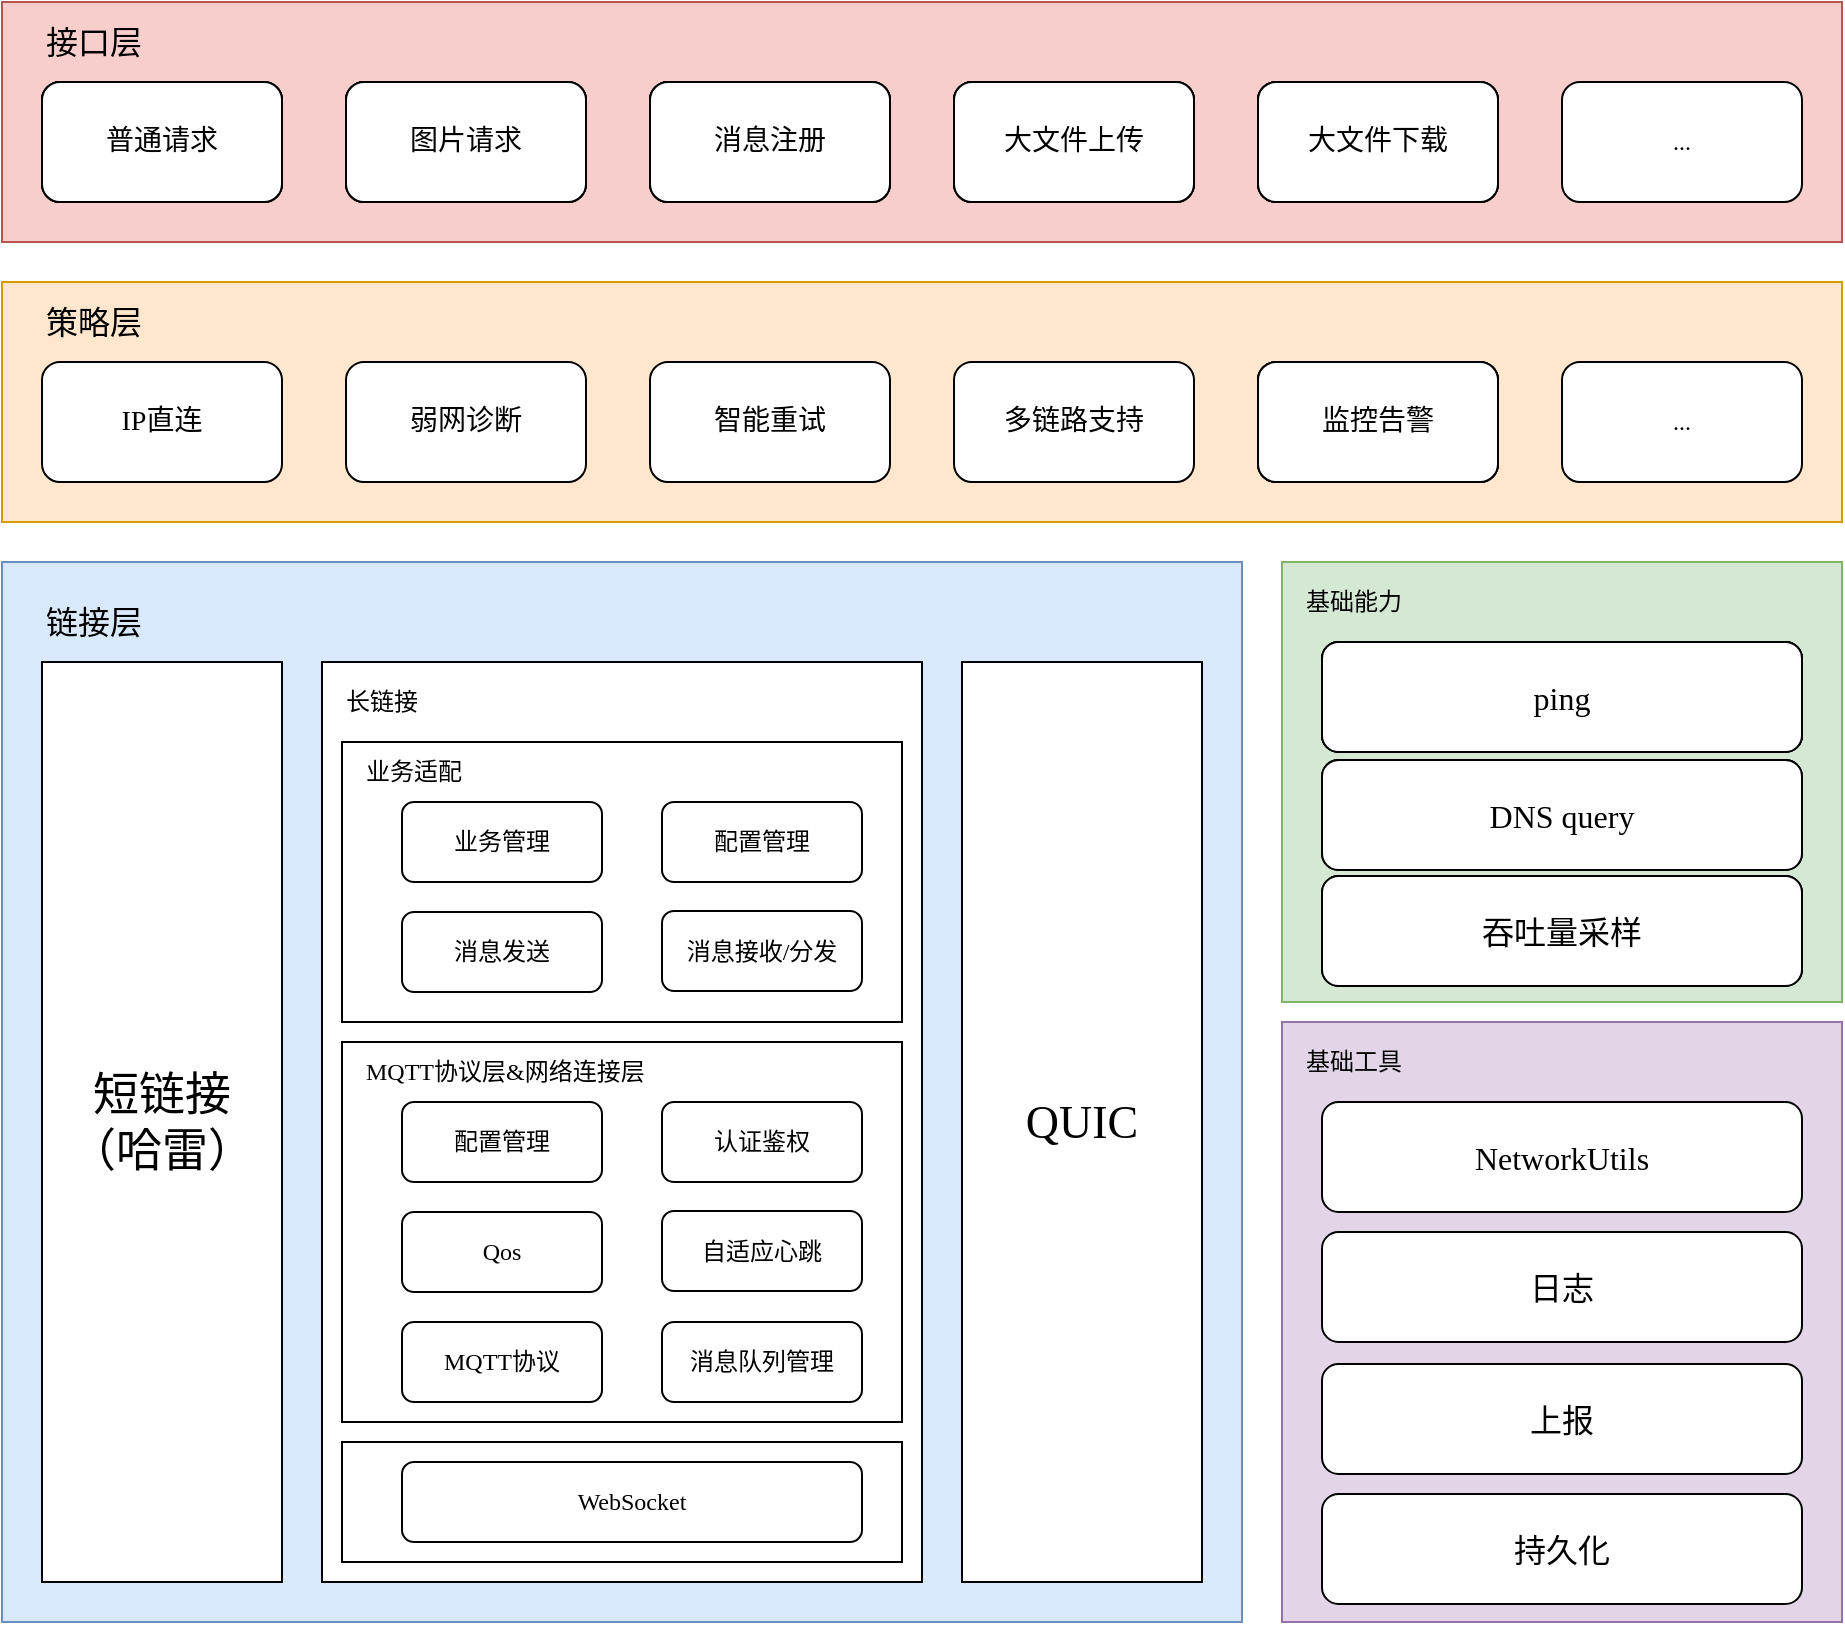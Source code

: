 <mxfile version="14.6.13" type="github" pages="2">
  <diagram id="83-qcjnb8JGmeSmuc8b6" name="主框架">
    <mxGraphModel dx="2062" dy="2291" grid="1" gridSize="10" guides="1" tooltips="1" connect="1" arrows="1" fold="1" page="1" pageScale="1" pageWidth="827" pageHeight="1169" math="0" shadow="0">
      <root>
        <mxCell id="0" />
        <mxCell id="1" parent="0" />
        <mxCell id="VZI2p-cYhnuxlReJ1ar1-98" value="" style="rounded=0;whiteSpace=wrap;html=1;align=left;fillColor=#ffe6cc;strokeColor=#d79b00;fontFamily=TTTGB;" parent="1" vertex="1">
          <mxGeometry x="70" y="100" width="920" height="120" as="geometry" />
        </mxCell>
        <mxCell id="VZI2p-cYhnuxlReJ1ar1-49" value="" style="rounded=0;whiteSpace=wrap;html=1;align=left;fillColor=#e1d5e7;strokeColor=#9673a6;fontFamily=TTTGB;" parent="1" vertex="1">
          <mxGeometry x="710" y="470" width="280" height="300" as="geometry" />
        </mxCell>
        <mxCell id="VZI2p-cYhnuxlReJ1ar1-24" value="" style="rounded=0;whiteSpace=wrap;html=1;align=left;fillColor=#dae8fc;strokeColor=#6c8ebf;fontFamily=TTTGB;" parent="1" vertex="1">
          <mxGeometry x="70" y="240" width="620" height="530" as="geometry" />
        </mxCell>
        <mxCell id="VZI2p-cYhnuxlReJ1ar1-21" value="" style="group;fontFamily=TTTGB;" parent="1" vertex="1" connectable="0">
          <mxGeometry x="230" y="290" width="300" height="460" as="geometry" />
        </mxCell>
        <mxCell id="VZI2p-cYhnuxlReJ1ar1-19" value="" style="rounded=0;whiteSpace=wrap;html=1;align=left;fontFamily=TTTGB;" parent="VZI2p-cYhnuxlReJ1ar1-21" vertex="1">
          <mxGeometry width="300" height="460" as="geometry" />
        </mxCell>
        <mxCell id="VZI2p-cYhnuxlReJ1ar1-2" value="" style="rounded=0;whiteSpace=wrap;html=1;fontFamily=TTTGB;" parent="VZI2p-cYhnuxlReJ1ar1-21" vertex="1">
          <mxGeometry x="10" y="390" width="280" height="60" as="geometry" />
        </mxCell>
        <mxCell id="VZI2p-cYhnuxlReJ1ar1-1" value="WebSocket" style="rounded=1;whiteSpace=wrap;html=1;fontFamily=TTTGB;" parent="VZI2p-cYhnuxlReJ1ar1-21" vertex="1">
          <mxGeometry x="40" y="400" width="230" height="40" as="geometry" />
        </mxCell>
        <mxCell id="VZI2p-cYhnuxlReJ1ar1-3" value="" style="rounded=0;whiteSpace=wrap;html=1;fontFamily=TTTGB;" parent="VZI2p-cYhnuxlReJ1ar1-21" vertex="1">
          <mxGeometry x="10" y="190" width="280" height="190" as="geometry" />
        </mxCell>
        <mxCell id="VZI2p-cYhnuxlReJ1ar1-4" value="MQTT协议" style="rounded=1;whiteSpace=wrap;html=1;fontFamily=TTTGB;" parent="VZI2p-cYhnuxlReJ1ar1-21" vertex="1">
          <mxGeometry x="40" y="330" width="100" height="40" as="geometry" />
        </mxCell>
        <mxCell id="VZI2p-cYhnuxlReJ1ar1-5" value="消息队列管理" style="rounded=1;whiteSpace=wrap;html=1;fontFamily=TTTGB;" parent="VZI2p-cYhnuxlReJ1ar1-21" vertex="1">
          <mxGeometry x="170" y="330" width="100" height="40" as="geometry" />
        </mxCell>
        <mxCell id="VZI2p-cYhnuxlReJ1ar1-6" value="Qos" style="rounded=1;whiteSpace=wrap;html=1;fontFamily=TTTGB;" parent="VZI2p-cYhnuxlReJ1ar1-21" vertex="1">
          <mxGeometry x="40" y="275" width="100" height="40" as="geometry" />
        </mxCell>
        <mxCell id="VZI2p-cYhnuxlReJ1ar1-7" value="自适应心跳" style="rounded=1;whiteSpace=wrap;html=1;fontFamily=TTTGB;" parent="VZI2p-cYhnuxlReJ1ar1-21" vertex="1">
          <mxGeometry x="170" y="274.5" width="100" height="40" as="geometry" />
        </mxCell>
        <mxCell id="VZI2p-cYhnuxlReJ1ar1-8" value="配置管理" style="rounded=1;whiteSpace=wrap;html=1;fontFamily=TTTGB;" parent="VZI2p-cYhnuxlReJ1ar1-21" vertex="1">
          <mxGeometry x="40" y="220" width="100" height="40" as="geometry" />
        </mxCell>
        <mxCell id="VZI2p-cYhnuxlReJ1ar1-9" value="认证鉴权" style="rounded=1;whiteSpace=wrap;html=1;fontFamily=TTTGB;" parent="VZI2p-cYhnuxlReJ1ar1-21" vertex="1">
          <mxGeometry x="170" y="220" width="100" height="40" as="geometry" />
        </mxCell>
        <mxCell id="VZI2p-cYhnuxlReJ1ar1-10" value="MQTT协议层&amp;amp;网络连接层" style="text;html=1;strokeColor=none;fillColor=none;align=left;verticalAlign=middle;whiteSpace=wrap;rounded=0;fontFamily=TTTGB;" parent="VZI2p-cYhnuxlReJ1ar1-21" vertex="1">
          <mxGeometry x="20" y="195" width="170" height="20" as="geometry" />
        </mxCell>
        <mxCell id="VZI2p-cYhnuxlReJ1ar1-11" value="" style="rounded=0;whiteSpace=wrap;html=1;fontFamily=TTTGB;" parent="VZI2p-cYhnuxlReJ1ar1-21" vertex="1">
          <mxGeometry x="10" y="40" width="280" height="140" as="geometry" />
        </mxCell>
        <mxCell id="VZI2p-cYhnuxlReJ1ar1-14" value="消息发送" style="rounded=1;whiteSpace=wrap;html=1;fontFamily=TTTGB;" parent="VZI2p-cYhnuxlReJ1ar1-21" vertex="1">
          <mxGeometry x="40" y="125" width="100" height="40" as="geometry" />
        </mxCell>
        <mxCell id="VZI2p-cYhnuxlReJ1ar1-15" value="消息接收/分发" style="rounded=1;whiteSpace=wrap;html=1;fontFamily=TTTGB;" parent="VZI2p-cYhnuxlReJ1ar1-21" vertex="1">
          <mxGeometry x="170" y="124.5" width="100" height="40" as="geometry" />
        </mxCell>
        <mxCell id="VZI2p-cYhnuxlReJ1ar1-16" value="业务管理" style="rounded=1;whiteSpace=wrap;html=1;fontFamily=TTTGB;" parent="VZI2p-cYhnuxlReJ1ar1-21" vertex="1">
          <mxGeometry x="40" y="70" width="100" height="40" as="geometry" />
        </mxCell>
        <mxCell id="VZI2p-cYhnuxlReJ1ar1-17" value="配置管理" style="rounded=1;whiteSpace=wrap;html=1;fontFamily=TTTGB;" parent="VZI2p-cYhnuxlReJ1ar1-21" vertex="1">
          <mxGeometry x="170" y="70" width="100" height="40" as="geometry" />
        </mxCell>
        <mxCell id="VZI2p-cYhnuxlReJ1ar1-18" value="业务适配" style="text;html=1;strokeColor=none;fillColor=none;align=left;verticalAlign=middle;whiteSpace=wrap;rounded=0;fontFamily=TTTGB;" parent="VZI2p-cYhnuxlReJ1ar1-21" vertex="1">
          <mxGeometry x="20" y="45" width="170" height="20" as="geometry" />
        </mxCell>
        <mxCell id="VZI2p-cYhnuxlReJ1ar1-20" value="长链接" style="text;html=1;strokeColor=none;fillColor=none;align=left;verticalAlign=middle;whiteSpace=wrap;rounded=0;fontFamily=TTTGB;" parent="VZI2p-cYhnuxlReJ1ar1-21" vertex="1">
          <mxGeometry x="10" y="10" width="170" height="20" as="geometry" />
        </mxCell>
        <mxCell id="VZI2p-cYhnuxlReJ1ar1-22" value="&lt;span style=&quot;font-size: 23px&quot;&gt;短链接&lt;br&gt;（哈雷）&lt;/span&gt;" style="rounded=0;whiteSpace=wrap;html=1;align=center;fontFamily=TTTGB;" parent="1" vertex="1">
          <mxGeometry x="90" y="290" width="120" height="460" as="geometry" />
        </mxCell>
        <mxCell id="VZI2p-cYhnuxlReJ1ar1-23" value="&lt;span style=&quot;font-size: 23px&quot;&gt;QUIC&lt;/span&gt;" style="rounded=0;whiteSpace=wrap;html=1;align=center;fontFamily=TTTGB;" parent="1" vertex="1">
          <mxGeometry x="550" y="290" width="120" height="460" as="geometry" />
        </mxCell>
        <mxCell id="VZI2p-cYhnuxlReJ1ar1-44" value="&lt;font style=&quot;font-size: 16px&quot;&gt;链接层&lt;/font&gt;" style="text;html=1;strokeColor=none;fillColor=none;align=left;verticalAlign=middle;whiteSpace=wrap;rounded=0;fontFamily=TTTGB;" parent="1" vertex="1">
          <mxGeometry x="90" y="260" width="170" height="20" as="geometry" />
        </mxCell>
        <mxCell id="VZI2p-cYhnuxlReJ1ar1-45" value="日志" style="rounded=1;whiteSpace=wrap;html=1;align=center;fontFamily=TTTGB;fontSize=16;" parent="1" vertex="1">
          <mxGeometry x="730" y="575" width="240" height="55" as="geometry" />
        </mxCell>
        <mxCell id="VZI2p-cYhnuxlReJ1ar1-46" value="上报" style="rounded=1;whiteSpace=wrap;html=1;align=center;fontFamily=TTTGB;fontSize=16;" parent="1" vertex="1">
          <mxGeometry x="730" y="641" width="240" height="55" as="geometry" />
        </mxCell>
        <mxCell id="VZI2p-cYhnuxlReJ1ar1-47" value="持久化" style="rounded=1;whiteSpace=wrap;html=1;align=center;fontFamily=TTTGB;fontSize=16;" parent="1" vertex="1">
          <mxGeometry x="730" y="706" width="240" height="55" as="geometry" />
        </mxCell>
        <mxCell id="VZI2p-cYhnuxlReJ1ar1-48" value="NetworkUtils" style="rounded=1;whiteSpace=wrap;html=1;align=center;fontFamily=TTTGB;fontSize=16;" parent="1" vertex="1">
          <mxGeometry x="730" y="510" width="240" height="55" as="geometry" />
        </mxCell>
        <mxCell id="VZI2p-cYhnuxlReJ1ar1-50" value="基础工具" style="text;html=1;strokeColor=none;fillColor=none;align=left;verticalAlign=middle;whiteSpace=wrap;rounded=0;fontFamily=TTTGB;" parent="1" vertex="1">
          <mxGeometry x="720" y="480" width="170" height="20" as="geometry" />
        </mxCell>
        <mxCell id="VZI2p-cYhnuxlReJ1ar1-51" value="" style="rounded=0;whiteSpace=wrap;html=1;align=left;fillColor=#d5e8d4;strokeColor=#82b366;fontFamily=TTTGB;" parent="1" vertex="1">
          <mxGeometry x="710" y="240" width="280" height="220" as="geometry" />
        </mxCell>
        <mxCell id="VZI2p-cYhnuxlReJ1ar1-52" value="DNS query" style="rounded=1;whiteSpace=wrap;html=1;align=center;fontFamily=TTTGB;" parent="1" vertex="1">
          <mxGeometry x="730" y="339" width="240" height="55" as="geometry" />
        </mxCell>
        <mxCell id="VZI2p-cYhnuxlReJ1ar1-55" value="ping" style="rounded=1;whiteSpace=wrap;html=1;align=center;fontFamily=TTTGB;" parent="1" vertex="1">
          <mxGeometry x="730" y="280" width="240" height="55" as="geometry" />
        </mxCell>
        <mxCell id="VZI2p-cYhnuxlReJ1ar1-56" value="基础能力" style="text;html=1;strokeColor=none;fillColor=none;align=left;verticalAlign=middle;whiteSpace=wrap;rounded=0;fontFamily=TTTGB;" parent="1" vertex="1">
          <mxGeometry x="720" y="250" width="170" height="20" as="geometry" />
        </mxCell>
        <mxCell id="VZI2p-cYhnuxlReJ1ar1-57" value="DNS query" style="rounded=1;whiteSpace=wrap;html=1;align=center;fontFamily=TTTGB;" parent="1" vertex="1">
          <mxGeometry x="730" y="397" width="240" height="55" as="geometry" />
        </mxCell>
        <mxCell id="VZI2p-cYhnuxlReJ1ar1-88" value="吞吐量采样" style="rounded=1;whiteSpace=wrap;html=1;align=center;fontFamily=TTTGB;fontSize=16;" parent="1" vertex="1">
          <mxGeometry x="730" y="397" width="240" height="55" as="geometry" />
        </mxCell>
        <mxCell id="VZI2p-cYhnuxlReJ1ar1-90" value="ping" style="rounded=1;whiteSpace=wrap;html=1;align=center;fontFamily=TTTGB;" parent="1" vertex="1">
          <mxGeometry x="730" y="280" width="240" height="55" as="geometry" />
        </mxCell>
        <mxCell id="VZI2p-cYhnuxlReJ1ar1-92" value="IP直连" style="rounded=1;whiteSpace=wrap;html=1;align=center;fontFamily=TTTGB;fontSize=14;" parent="1" vertex="1">
          <mxGeometry x="90" y="140" width="120" height="60" as="geometry" />
        </mxCell>
        <mxCell id="VZI2p-cYhnuxlReJ1ar1-93" value="弱网诊断" style="rounded=1;whiteSpace=wrap;html=1;align=center;fontFamily=TTTGB;fontSize=14;" parent="1" vertex="1">
          <mxGeometry x="242" y="140" width="120" height="60" as="geometry" />
        </mxCell>
        <mxCell id="VZI2p-cYhnuxlReJ1ar1-94" value="智能重试" style="rounded=1;whiteSpace=wrap;html=1;align=center;fontFamily=TTTGB;fontSize=14;" parent="1" vertex="1">
          <mxGeometry x="394" y="140" width="120" height="60" as="geometry" />
        </mxCell>
        <mxCell id="VZI2p-cYhnuxlReJ1ar1-95" value="多链路支持" style="rounded=1;whiteSpace=wrap;html=1;align=center;fontFamily=TTTGB;fontSize=14;" parent="1" vertex="1">
          <mxGeometry x="546" y="140" width="120" height="60" as="geometry" />
        </mxCell>
        <mxCell id="VZI2p-cYhnuxlReJ1ar1-96" value="监控告警" style="rounded=1;whiteSpace=wrap;html=1;align=center;fontFamily=TTTGB;" parent="1" vertex="1">
          <mxGeometry x="698" y="140" width="120" height="60" as="geometry" />
        </mxCell>
        <mxCell id="VZI2p-cYhnuxlReJ1ar1-97" value="..." style="rounded=1;whiteSpace=wrap;html=1;align=center;fontFamily=TTTGB;" parent="1" vertex="1">
          <mxGeometry x="850" y="140" width="120" height="60" as="geometry" />
        </mxCell>
        <mxCell id="VZI2p-cYhnuxlReJ1ar1-99" value="&lt;span style=&quot;font-size: 16px&quot;&gt;策略层&lt;/span&gt;" style="text;html=1;strokeColor=none;fillColor=none;align=left;verticalAlign=middle;whiteSpace=wrap;rounded=0;fontFamily=TTTGB;" parent="1" vertex="1">
          <mxGeometry x="90" y="110" width="170" height="20" as="geometry" />
        </mxCell>
        <mxCell id="VZI2p-cYhnuxlReJ1ar1-100" value="" style="rounded=0;whiteSpace=wrap;html=1;align=left;fillColor=#f8cecc;strokeColor=#b85450;fontFamily=TTTGB;" parent="1" vertex="1">
          <mxGeometry x="70" y="-40" width="920" height="120" as="geometry" />
        </mxCell>
        <mxCell id="VZI2p-cYhnuxlReJ1ar1-101" value="普通请求" style="rounded=1;whiteSpace=wrap;html=1;align=center;fontFamily=TTTGB;" parent="1" vertex="1">
          <mxGeometry x="90" width="120" height="60" as="geometry" />
        </mxCell>
        <mxCell id="VZI2p-cYhnuxlReJ1ar1-102" value="图片请求" style="rounded=1;whiteSpace=wrap;html=1;align=center;fontFamily=TTTGB;" parent="1" vertex="1">
          <mxGeometry x="242" width="120" height="60" as="geometry" />
        </mxCell>
        <mxCell id="VZI2p-cYhnuxlReJ1ar1-103" value="消息注册" style="rounded=1;whiteSpace=wrap;html=1;align=center;fontFamily=TTTGB;" parent="1" vertex="1">
          <mxGeometry x="394" width="120" height="60" as="geometry" />
        </mxCell>
        <mxCell id="VZI2p-cYhnuxlReJ1ar1-104" value="大文件上传" style="rounded=1;whiteSpace=wrap;html=1;align=center;fontFamily=TTTGB;" parent="1" vertex="1">
          <mxGeometry x="546" width="120" height="60" as="geometry" />
        </mxCell>
        <mxCell id="VZI2p-cYhnuxlReJ1ar1-105" value="大文件下载" style="rounded=1;whiteSpace=wrap;html=1;align=center;fontFamily=TTTGB;" parent="1" vertex="1">
          <mxGeometry x="698" width="120" height="60" as="geometry" />
        </mxCell>
        <mxCell id="VZI2p-cYhnuxlReJ1ar1-106" value="..." style="rounded=1;whiteSpace=wrap;html=1;align=center;fontFamily=TTTGB;" parent="1" vertex="1">
          <mxGeometry x="850" width="120" height="60" as="geometry" />
        </mxCell>
        <mxCell id="VZI2p-cYhnuxlReJ1ar1-107" value="&lt;span style=&quot;font-size: 16px&quot;&gt;接口层&lt;/span&gt;" style="text;html=1;strokeColor=none;fillColor=none;align=left;verticalAlign=middle;whiteSpace=wrap;rounded=0;fontFamily=TTTGB;" parent="1" vertex="1">
          <mxGeometry x="90" y="-30" width="170" height="20" as="geometry" />
        </mxCell>
        <mxCell id="3vIl5vL8Hbmxvg6xes9X-1" value="ping" style="rounded=1;whiteSpace=wrap;html=1;align=center;fontFamily=TTTGB;fontSize=16;" vertex="1" parent="1">
          <mxGeometry x="730" y="280" width="240" height="55" as="geometry" />
        </mxCell>
        <mxCell id="3vIl5vL8Hbmxvg6xes9X-2" value="DNS query" style="rounded=1;whiteSpace=wrap;html=1;align=center;fontFamily=TTTGB;fontSize=16;" vertex="1" parent="1">
          <mxGeometry x="730" y="339" width="240" height="55" as="geometry" />
        </mxCell>
        <mxCell id="3vIl5vL8Hbmxvg6xes9X-9" value="普通请求" style="rounded=1;whiteSpace=wrap;html=1;align=center;fontFamily=TTTGB;" vertex="1" parent="1">
          <mxGeometry x="90" width="120" height="60" as="geometry" />
        </mxCell>
        <mxCell id="3vIl5vL8Hbmxvg6xes9X-10" value="图片请求" style="rounded=1;whiteSpace=wrap;html=1;align=center;fontFamily=TTTGB;" vertex="1" parent="1">
          <mxGeometry x="242" width="120" height="60" as="geometry" />
        </mxCell>
        <mxCell id="3vIl5vL8Hbmxvg6xes9X-11" value="消息注册" style="rounded=1;whiteSpace=wrap;html=1;align=center;fontFamily=TTTGB;" vertex="1" parent="1">
          <mxGeometry x="394" width="120" height="60" as="geometry" />
        </mxCell>
        <mxCell id="3vIl5vL8Hbmxvg6xes9X-12" value="大文件上传" style="rounded=1;whiteSpace=wrap;html=1;align=center;fontFamily=TTTGB;" vertex="1" parent="1">
          <mxGeometry x="546" width="120" height="60" as="geometry" />
        </mxCell>
        <mxCell id="3vIl5vL8Hbmxvg6xes9X-13" value="大文件下载" style="rounded=1;whiteSpace=wrap;html=1;align=center;fontFamily=TTTGB;" vertex="1" parent="1">
          <mxGeometry x="698" width="120" height="60" as="geometry" />
        </mxCell>
        <mxCell id="3vIl5vL8Hbmxvg6xes9X-14" value="监控告警" style="rounded=1;whiteSpace=wrap;html=1;align=center;fontFamily=TTTGB;" vertex="1" parent="1">
          <mxGeometry x="698" y="140" width="120" height="60" as="geometry" />
        </mxCell>
        <mxCell id="3vIl5vL8Hbmxvg6xes9X-15" value="普通请求" style="rounded=1;whiteSpace=wrap;html=1;align=center;fontFamily=TTTGB;fontSize=14;" vertex="1" parent="1">
          <mxGeometry x="90" width="120" height="60" as="geometry" />
        </mxCell>
        <mxCell id="3vIl5vL8Hbmxvg6xes9X-16" value="图片请求" style="rounded=1;whiteSpace=wrap;html=1;align=center;fontFamily=TTTGB;fontSize=14;" vertex="1" parent="1">
          <mxGeometry x="242" width="120" height="60" as="geometry" />
        </mxCell>
        <mxCell id="3vIl5vL8Hbmxvg6xes9X-17" value="消息注册" style="rounded=1;whiteSpace=wrap;html=1;align=center;fontFamily=TTTGB;fontSize=14;" vertex="1" parent="1">
          <mxGeometry x="394" width="120" height="60" as="geometry" />
        </mxCell>
        <mxCell id="3vIl5vL8Hbmxvg6xes9X-18" value="大文件上传" style="rounded=1;whiteSpace=wrap;html=1;align=center;fontFamily=TTTGB;fontSize=14;" vertex="1" parent="1">
          <mxGeometry x="546" width="120" height="60" as="geometry" />
        </mxCell>
        <mxCell id="3vIl5vL8Hbmxvg6xes9X-19" value="大文件下载" style="rounded=1;whiteSpace=wrap;html=1;align=center;fontFamily=TTTGB;fontSize=14;" vertex="1" parent="1">
          <mxGeometry x="698" width="120" height="60" as="geometry" />
        </mxCell>
        <mxCell id="3vIl5vL8Hbmxvg6xes9X-20" value="监控告警" style="rounded=1;whiteSpace=wrap;html=1;align=center;fontFamily=TTTGB;fontSize=14;" vertex="1" parent="1">
          <mxGeometry x="698" y="140" width="120" height="60" as="geometry" />
        </mxCell>
      </root>
    </mxGraphModel>
  </diagram>
  <diagram id="gKhb_r-Ocoxwo7qjok-Z" name="弱网状态图">
    <mxGraphModel dx="1422" dy="774" grid="1" gridSize="10" guides="1" tooltips="1" connect="1" arrows="1" fold="1" page="1" pageScale="1" pageWidth="827" pageHeight="1169" math="0" shadow="0">
      <root>
        <mxCell id="fOyQ15nQtEurxdmu73fn-0" />
        <mxCell id="fOyQ15nQtEurxdmu73fn-1" parent="fOyQ15nQtEurxdmu73fn-0" />
        <mxCell id="fOyQ15nQtEurxdmu73fn-3" value="" style="ellipse;html=1;shape=startState;fillColor=#000000;strokeColor=#ff0000;fontFamily=TTTF;fontSize=14;" vertex="1" parent="fOyQ15nQtEurxdmu73fn-1">
          <mxGeometry x="50" y="370" width="30" height="30" as="geometry" />
        </mxCell>
        <mxCell id="fOyQ15nQtEurxdmu73fn-4" value="" style="edgeStyle=orthogonalEdgeStyle;html=1;verticalAlign=bottom;endArrow=open;endSize=8;strokeColor=#ff0000;fontFamily=TTTF;fontSize=14;" edge="1" source="fOyQ15nQtEurxdmu73fn-3" parent="fOyQ15nQtEurxdmu73fn-1">
          <mxGeometry relative="1" as="geometry">
            <mxPoint x="160" y="385" as="targetPoint" />
          </mxGeometry>
        </mxCell>
        <mxCell id="fOyQ15nQtEurxdmu73fn-6" value="OFFILNE" style="rounded=1;whiteSpace=wrap;html=1;fontFamily=TTTF;fontSize=14;" vertex="1" parent="fOyQ15nQtEurxdmu73fn-1">
          <mxGeometry x="330" y="355" width="120" height="60" as="geometry" />
        </mxCell>
        <mxCell id="fOyQ15nQtEurxdmu73fn-7" value="" style="ellipse;html=1;shape=endState;fillColor=#000000;strokeColor=#ff0000;fontFamily=TTTF;fontSize=14;" vertex="1" parent="fOyQ15nQtEurxdmu73fn-1">
          <mxGeometry x="550" y="370" width="30" height="30" as="geometry" />
        </mxCell>
        <mxCell id="fOyQ15nQtEurxdmu73fn-8" value="" style="edgeStyle=orthogonalEdgeStyle;html=1;verticalAlign=bottom;endArrow=open;endSize=8;strokeColor=#ff0000;fontFamily=TTTF;fontSize=14;entryX=0;entryY=0.5;entryDx=0;entryDy=0;" edge="1" parent="fOyQ15nQtEurxdmu73fn-1" target="fOyQ15nQtEurxdmu73fn-7">
          <mxGeometry relative="1" as="geometry">
            <mxPoint x="610" y="384.5" as="targetPoint" />
            <mxPoint x="450" y="384.5" as="sourcePoint" />
          </mxGeometry>
        </mxCell>
        <mxCell id="fOyQ15nQtEurxdmu73fn-10" value="网络连通性" style="rhombus;whiteSpace=wrap;html=1;fillColor=#ffffc0;strokeColor=#ff0000;fontFamily=TTTF;fontSize=14;" vertex="1" parent="fOyQ15nQtEurxdmu73fn-1">
          <mxGeometry x="160" y="360" width="110" height="50" as="geometry" />
        </mxCell>
        <mxCell id="fOyQ15nQtEurxdmu73fn-11" value="no" style="edgeStyle=orthogonalEdgeStyle;html=1;align=left;verticalAlign=bottom;endArrow=open;endSize=8;strokeColor=#ff0000;fontFamily=TTTF;fontSize=14;" edge="1" source="fOyQ15nQtEurxdmu73fn-10" parent="fOyQ15nQtEurxdmu73fn-1">
          <mxGeometry x="-1" relative="1" as="geometry">
            <mxPoint x="330" y="385" as="targetPoint" />
          </mxGeometry>
        </mxCell>
        <mxCell id="fOyQ15nQtEurxdmu73fn-12" value="yes" style="edgeStyle=orthogonalEdgeStyle;html=1;align=left;verticalAlign=top;endArrow=open;endSize=8;strokeColor=#ff0000;fontFamily=TTTF;fontSize=14;" edge="1" source="fOyQ15nQtEurxdmu73fn-10" parent="fOyQ15nQtEurxdmu73fn-1">
          <mxGeometry x="-1" relative="1" as="geometry">
            <mxPoint x="215" y="480" as="targetPoint" />
          </mxGeometry>
        </mxCell>
        <mxCell id="fOyQ15nQtEurxdmu73fn-14" value="start" style="text;html=1;strokeColor=none;fillColor=none;align=center;verticalAlign=middle;whiteSpace=wrap;rounded=0;fontFamily=TTTF;fontSize=14;" vertex="1" parent="fOyQ15nQtEurxdmu73fn-1">
          <mxGeometry x="90" y="360" width="40" height="20" as="geometry" />
        </mxCell>
        <mxCell id="fOyQ15nQtEurxdmu73fn-17" value="end" style="text;html=1;strokeColor=none;fillColor=none;align=center;verticalAlign=middle;whiteSpace=wrap;rounded=0;fontFamily=TTTF;fontSize=14;" vertex="1" parent="fOyQ15nQtEurxdmu73fn-1">
          <mxGeometry x="480" y="360" width="40" height="20" as="geometry" />
        </mxCell>
        <mxCell id="nJkjH7DKXuTanQgG_0F--1" value="连通性变化" style="edgeStyle=orthogonalEdgeStyle;html=1;align=left;verticalAlign=bottom;endArrow=open;endSize=8;strokeColor=#ff0000;fontFamily=TTTF;fontSize=14;entryX=0.5;entryY=1;entryDx=0;entryDy=0;startArrow=open;startFill=0;startSize=8;" edge="1" parent="fOyQ15nQtEurxdmu73fn-1" target="fOyQ15nQtEurxdmu73fn-6">
          <mxGeometry x="-0.556" y="-10" relative="1" as="geometry">
            <mxPoint x="340" y="395" as="targetPoint" />
            <mxPoint x="390" y="450" as="sourcePoint" />
            <mxPoint as="offset" />
          </mxGeometry>
        </mxCell>
        <mxCell id="nJkjH7DKXuTanQgG_0F--13" value="" style="group" vertex="1" connectable="0" parent="fOyQ15nQtEurxdmu73fn-1">
          <mxGeometry x="240" y="550" width="290" height="250" as="geometry" />
        </mxCell>
        <mxCell id="nJkjH7DKXuTanQgG_0F--0" value="" style="rounded=1;whiteSpace=wrap;html=1;fontFamily=TTTF;fontSize=14;arcSize=6;" vertex="1" parent="nJkjH7DKXuTanQgG_0F--13">
          <mxGeometry width="290" height="250" as="geometry" />
        </mxCell>
        <mxCell id="nJkjH7DKXuTanQgG_0F--2" value="GOOD/BAD" style="text;html=1;strokeColor=none;fillColor=none;align=center;verticalAlign=middle;whiteSpace=wrap;rounded=0;fontFamily=TTTF;fontSize=14;" vertex="1" parent="nJkjH7DKXuTanQgG_0F--13">
          <mxGeometry x="25" y="10" width="40" height="20" as="geometry" />
        </mxCell>
        <mxCell id="nJkjH7DKXuTanQgG_0F--3" value="" style="ellipse;html=1;shape=startState;fillColor=#000000;strokeColor=#ff0000;fontFamily=TTTF;fontSize=14;" vertex="1" parent="nJkjH7DKXuTanQgG_0F--13">
          <mxGeometry x="25" y="50" width="30" height="30" as="geometry" />
        </mxCell>
        <mxCell id="nJkjH7DKXuTanQgG_0F--4" value="" style="edgeStyle=orthogonalEdgeStyle;html=1;verticalAlign=bottom;endArrow=open;endSize=8;strokeColor=#ff0000;fontFamily=TTTF;fontSize=14;entryX=0;entryY=0.5;entryDx=0;entryDy=0;" edge="1" source="nJkjH7DKXuTanQgG_0F--3" parent="nJkjH7DKXuTanQgG_0F--13" target="nJkjH7DKXuTanQgG_0F--6">
          <mxGeometry relative="1" as="geometry">
            <mxPoint x="40" y="140" as="targetPoint" />
            <Array as="points">
              <mxPoint x="40" y="200" />
            </Array>
          </mxGeometry>
        </mxCell>
        <mxCell id="nJkjH7DKXuTanQgG_0F--5" value="主动探测" style="rounded=1;whiteSpace=wrap;html=1;fontFamily=TTTF;fontSize=14;" vertex="1" parent="nJkjH7DKXuTanQgG_0F--13">
          <mxGeometry x="85" y="35" width="120" height="60" as="geometry" />
        </mxCell>
        <mxCell id="nJkjH7DKXuTanQgG_0F--6" value="被动采样" style="rounded=1;whiteSpace=wrap;html=1;fontFamily=TTTF;fontSize=14;" vertex="1" parent="nJkjH7DKXuTanQgG_0F--13">
          <mxGeometry x="85" y="170" width="120" height="60" as="geometry" />
        </mxCell>
        <mxCell id="nJkjH7DKXuTanQgG_0F--7" value="" style="edgeStyle=orthogonalEdgeStyle;html=1;verticalAlign=bottom;endArrow=openAsync;endSize=8;strokeColor=#ff0000;fontFamily=TTTF;fontSize=14;entryX=0.367;entryY=1.033;entryDx=0;entryDy=0;entryPerimeter=0;endFill=0;" edge="1" parent="nJkjH7DKXuTanQgG_0F--13" target="nJkjH7DKXuTanQgG_0F--5">
          <mxGeometry relative="1" as="geometry">
            <mxPoint x="445" y="190" as="targetPoint" />
            <mxPoint x="129" y="170" as="sourcePoint" />
          </mxGeometry>
        </mxCell>
        <mxCell id="nJkjH7DKXuTanQgG_0F--9" value="30s无请求/网络状态切换" style="text;html=1;strokeColor=none;fillColor=none;align=center;verticalAlign=middle;whiteSpace=wrap;rounded=0;fontFamily=TTTF;fontSize=14;" vertex="1" parent="nJkjH7DKXuTanQgG_0F--13">
          <mxGeometry x="45" y="115" width="80" height="45" as="geometry" />
        </mxCell>
        <mxCell id="nJkjH7DKXuTanQgG_0F--11" value="" style="edgeStyle=orthogonalEdgeStyle;html=1;verticalAlign=bottom;endArrow=openAsync;endSize=8;strokeColor=#ff0000;fontFamily=TTTF;fontSize=14;endFill=0;" edge="1" parent="nJkjH7DKXuTanQgG_0F--13">
          <mxGeometry relative="1" as="geometry">
            <mxPoint x="168" y="170" as="targetPoint" />
            <mxPoint x="168" y="95" as="sourcePoint" />
          </mxGeometry>
        </mxCell>
        <mxCell id="nJkjH7DKXuTanQgG_0F--12" value="上次发起网络请求" style="text;html=1;strokeColor=none;fillColor=none;align=center;verticalAlign=middle;whiteSpace=wrap;rounded=0;fontFamily=TTTF;fontSize=14;" vertex="1" parent="nJkjH7DKXuTanQgG_0F--13">
          <mxGeometry x="175" y="115" width="80" height="45" as="geometry" />
        </mxCell>
        <mxCell id="nJkjH7DKXuTanQgG_0F--15" value="是否2G网络" style="rhombus;whiteSpace=wrap;html=1;fillColor=#ffffc0;strokeColor=#ff0000;fontFamily=TTTF;fontSize=14;" vertex="1" parent="fOyQ15nQtEurxdmu73fn-1">
          <mxGeometry x="160" y="450" width="110" height="50" as="geometry" />
        </mxCell>
        <mxCell id="nJkjH7DKXuTanQgG_0F--16" value="yes" style="edgeStyle=orthogonalEdgeStyle;html=1;align=left;verticalAlign=bottom;endArrow=open;endSize=8;strokeColor=#ff0000;fontFamily=TTTF;fontSize=14;" edge="1" parent="fOyQ15nQtEurxdmu73fn-1" source="nJkjH7DKXuTanQgG_0F--15">
          <mxGeometry x="-1" relative="1" as="geometry">
            <mxPoint x="330" y="475" as="targetPoint" />
          </mxGeometry>
        </mxCell>
        <mxCell id="nJkjH7DKXuTanQgG_0F--17" value="no" style="edgeStyle=orthogonalEdgeStyle;html=1;align=left;verticalAlign=top;endArrow=open;endSize=8;strokeColor=#ff0000;fontFamily=TTTF;fontSize=14;entryX=0;entryY=0.5;entryDx=0;entryDy=0;" edge="1" parent="fOyQ15nQtEurxdmu73fn-1" source="nJkjH7DKXuTanQgG_0F--15" target="nJkjH7DKXuTanQgG_0F--0">
          <mxGeometry x="-1" relative="1" as="geometry">
            <mxPoint x="215" y="570" as="targetPoint" />
          </mxGeometry>
        </mxCell>
        <mxCell id="nJkjH7DKXuTanQgG_0F--18" value="BAD" style="rounded=1;whiteSpace=wrap;html=1;fontFamily=TTTF;fontSize=14;" vertex="1" parent="fOyQ15nQtEurxdmu73fn-1">
          <mxGeometry x="330" y="450" width="120" height="60" as="geometry" />
        </mxCell>
        <mxCell id="nJkjH7DKXuTanQgG_0F--20" value="网络切换到2G" style="edgeStyle=orthogonalEdgeStyle;html=1;align=left;verticalAlign=bottom;endArrow=open;endSize=8;strokeColor=#ff0000;fontFamily=TTTF;fontSize=14;entryX=0.5;entryY=1;entryDx=0;entryDy=0;startArrow=open;startFill=0;startSize=8;" edge="1" parent="fOyQ15nQtEurxdmu73fn-1" target="nJkjH7DKXuTanQgG_0F--18">
          <mxGeometry x="-0.333" y="-10" relative="1" as="geometry">
            <mxPoint x="570" y="500" as="targetPoint" />
            <mxPoint x="390" y="550" as="sourcePoint" />
            <mxPoint as="offset" />
            <Array as="points">
              <mxPoint x="390" y="550" />
            </Array>
          </mxGeometry>
        </mxCell>
      </root>
    </mxGraphModel>
  </diagram>
</mxfile>
